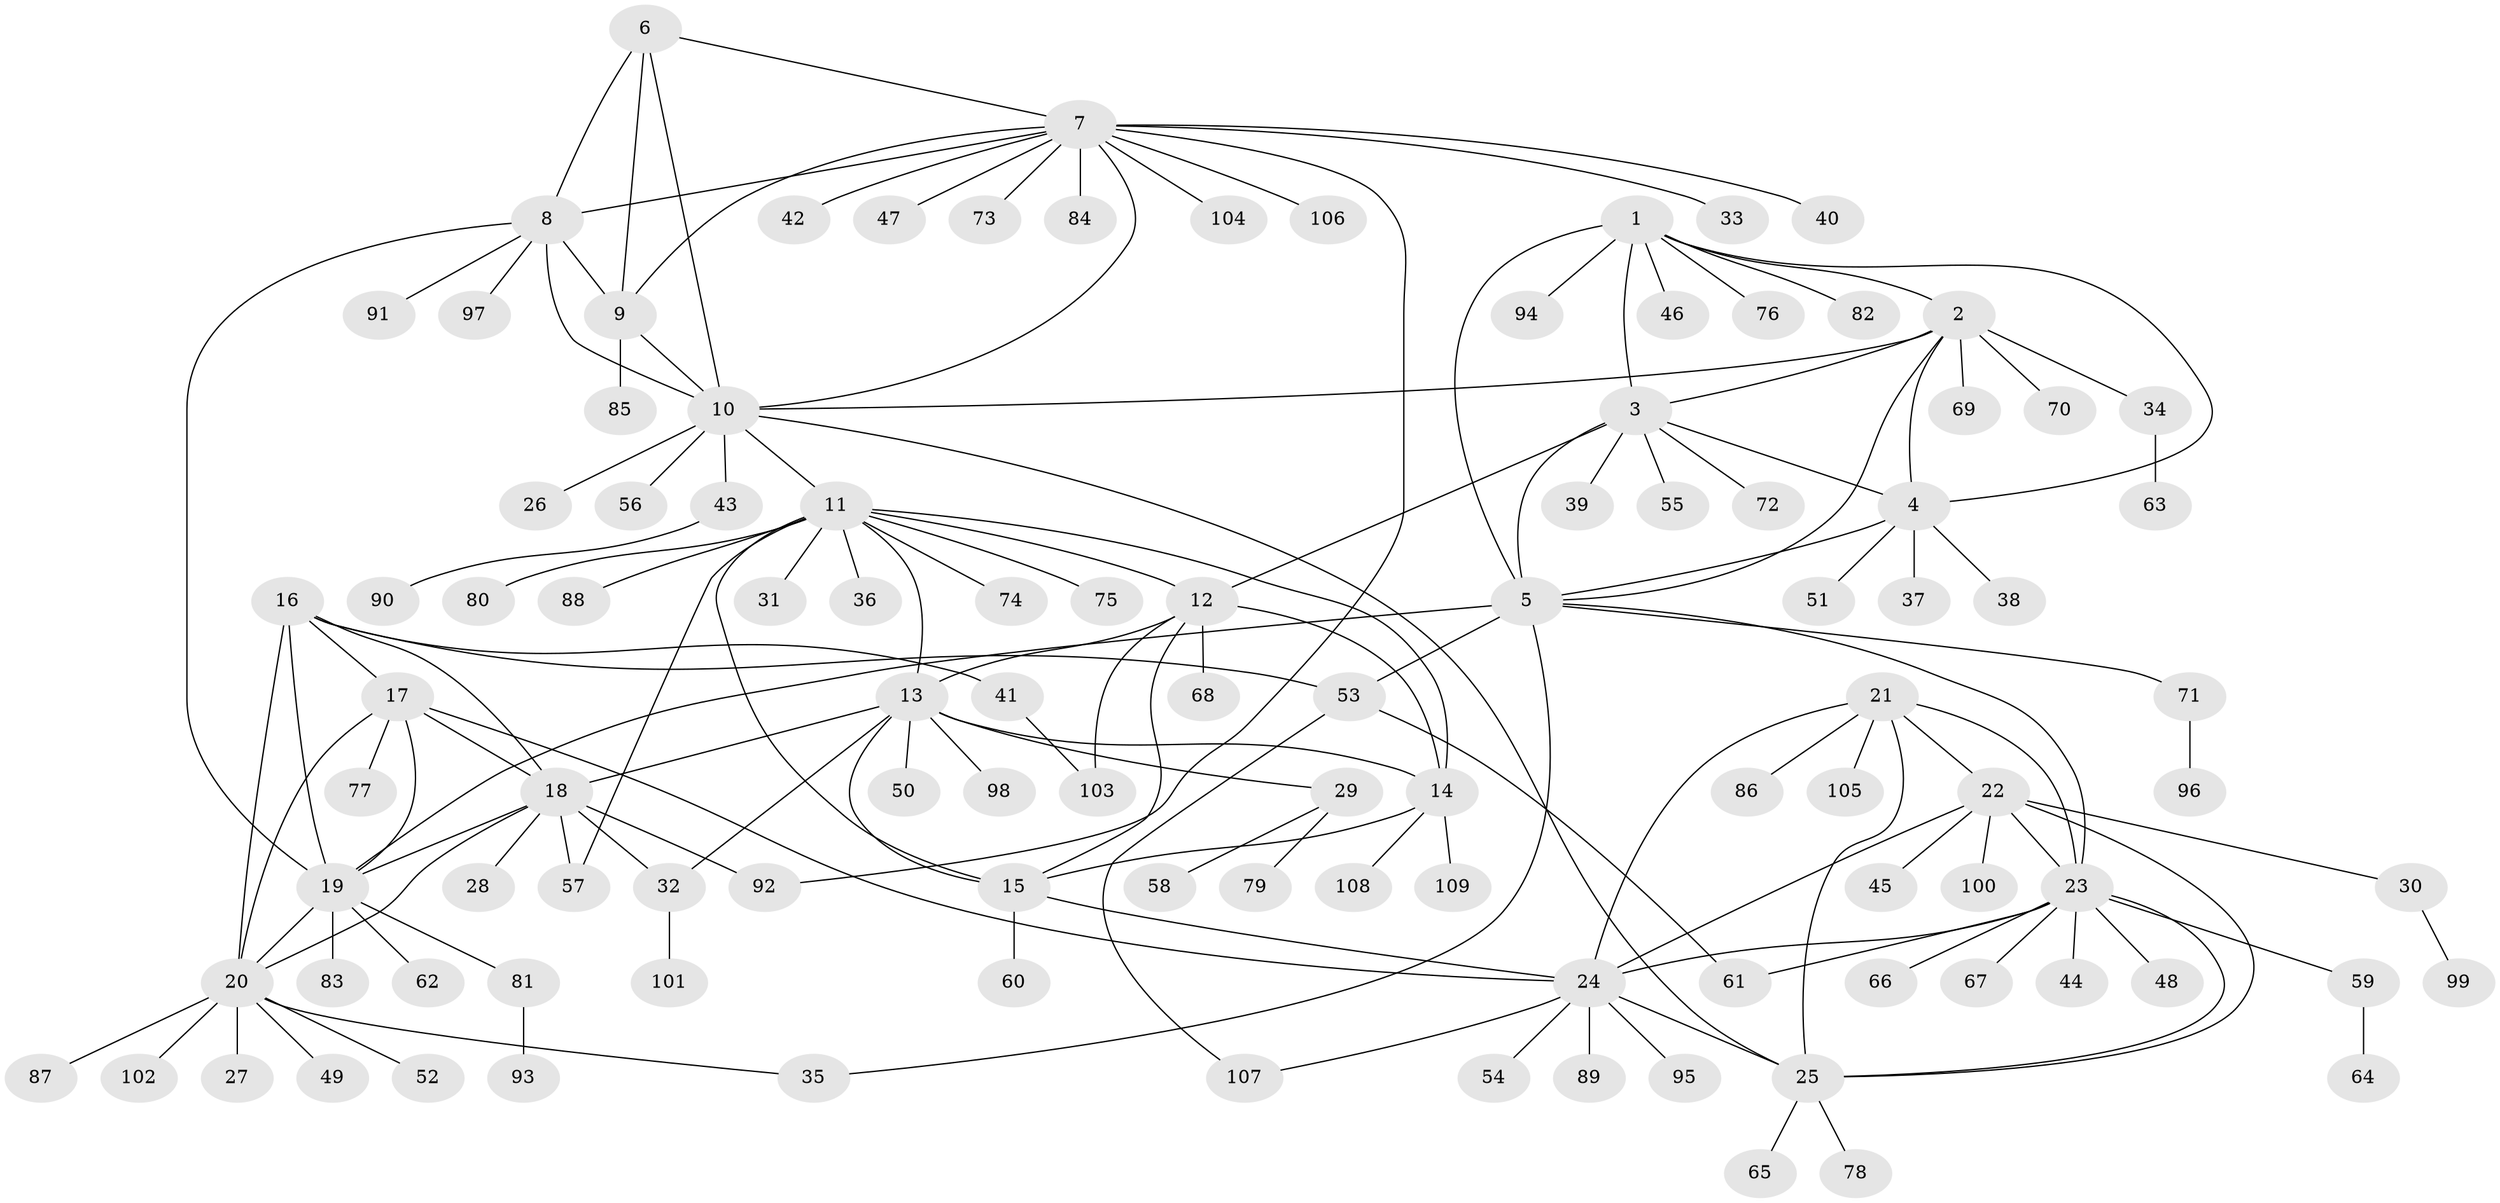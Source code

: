 // Generated by graph-tools (version 1.1) at 2025/55/03/09/25 04:55:45]
// undirected, 109 vertices, 152 edges
graph export_dot {
graph [start="1"]
  node [color=gray90,style=filled];
  1;
  2;
  3;
  4;
  5;
  6;
  7;
  8;
  9;
  10;
  11;
  12;
  13;
  14;
  15;
  16;
  17;
  18;
  19;
  20;
  21;
  22;
  23;
  24;
  25;
  26;
  27;
  28;
  29;
  30;
  31;
  32;
  33;
  34;
  35;
  36;
  37;
  38;
  39;
  40;
  41;
  42;
  43;
  44;
  45;
  46;
  47;
  48;
  49;
  50;
  51;
  52;
  53;
  54;
  55;
  56;
  57;
  58;
  59;
  60;
  61;
  62;
  63;
  64;
  65;
  66;
  67;
  68;
  69;
  70;
  71;
  72;
  73;
  74;
  75;
  76;
  77;
  78;
  79;
  80;
  81;
  82;
  83;
  84;
  85;
  86;
  87;
  88;
  89;
  90;
  91;
  92;
  93;
  94;
  95;
  96;
  97;
  98;
  99;
  100;
  101;
  102;
  103;
  104;
  105;
  106;
  107;
  108;
  109;
  1 -- 2;
  1 -- 3;
  1 -- 4;
  1 -- 5;
  1 -- 46;
  1 -- 76;
  1 -- 82;
  1 -- 94;
  2 -- 3;
  2 -- 4;
  2 -- 5;
  2 -- 10;
  2 -- 34;
  2 -- 69;
  2 -- 70;
  3 -- 4;
  3 -- 5;
  3 -- 12;
  3 -- 39;
  3 -- 55;
  3 -- 72;
  4 -- 5;
  4 -- 37;
  4 -- 38;
  4 -- 51;
  5 -- 19;
  5 -- 23;
  5 -- 35;
  5 -- 53;
  5 -- 71;
  6 -- 7;
  6 -- 8;
  6 -- 9;
  6 -- 10;
  7 -- 8;
  7 -- 9;
  7 -- 10;
  7 -- 33;
  7 -- 40;
  7 -- 42;
  7 -- 47;
  7 -- 73;
  7 -- 84;
  7 -- 92;
  7 -- 104;
  7 -- 106;
  8 -- 9;
  8 -- 10;
  8 -- 19;
  8 -- 91;
  8 -- 97;
  9 -- 10;
  9 -- 85;
  10 -- 11;
  10 -- 25;
  10 -- 26;
  10 -- 43;
  10 -- 56;
  11 -- 12;
  11 -- 13;
  11 -- 14;
  11 -- 15;
  11 -- 31;
  11 -- 36;
  11 -- 57;
  11 -- 74;
  11 -- 75;
  11 -- 80;
  11 -- 88;
  12 -- 13;
  12 -- 14;
  12 -- 15;
  12 -- 68;
  12 -- 103;
  13 -- 14;
  13 -- 15;
  13 -- 18;
  13 -- 29;
  13 -- 32;
  13 -- 50;
  13 -- 98;
  14 -- 15;
  14 -- 108;
  14 -- 109;
  15 -- 24;
  15 -- 60;
  16 -- 17;
  16 -- 18;
  16 -- 19;
  16 -- 20;
  16 -- 41;
  16 -- 53;
  17 -- 18;
  17 -- 19;
  17 -- 20;
  17 -- 24;
  17 -- 77;
  18 -- 19;
  18 -- 20;
  18 -- 28;
  18 -- 32;
  18 -- 57;
  18 -- 92;
  19 -- 20;
  19 -- 62;
  19 -- 81;
  19 -- 83;
  20 -- 27;
  20 -- 35;
  20 -- 49;
  20 -- 52;
  20 -- 87;
  20 -- 102;
  21 -- 22;
  21 -- 23;
  21 -- 24;
  21 -- 25;
  21 -- 86;
  21 -- 105;
  22 -- 23;
  22 -- 24;
  22 -- 25;
  22 -- 30;
  22 -- 45;
  22 -- 100;
  23 -- 24;
  23 -- 25;
  23 -- 44;
  23 -- 48;
  23 -- 59;
  23 -- 61;
  23 -- 66;
  23 -- 67;
  24 -- 25;
  24 -- 54;
  24 -- 89;
  24 -- 95;
  24 -- 107;
  25 -- 65;
  25 -- 78;
  29 -- 58;
  29 -- 79;
  30 -- 99;
  32 -- 101;
  34 -- 63;
  41 -- 103;
  43 -- 90;
  53 -- 61;
  53 -- 107;
  59 -- 64;
  71 -- 96;
  81 -- 93;
}
